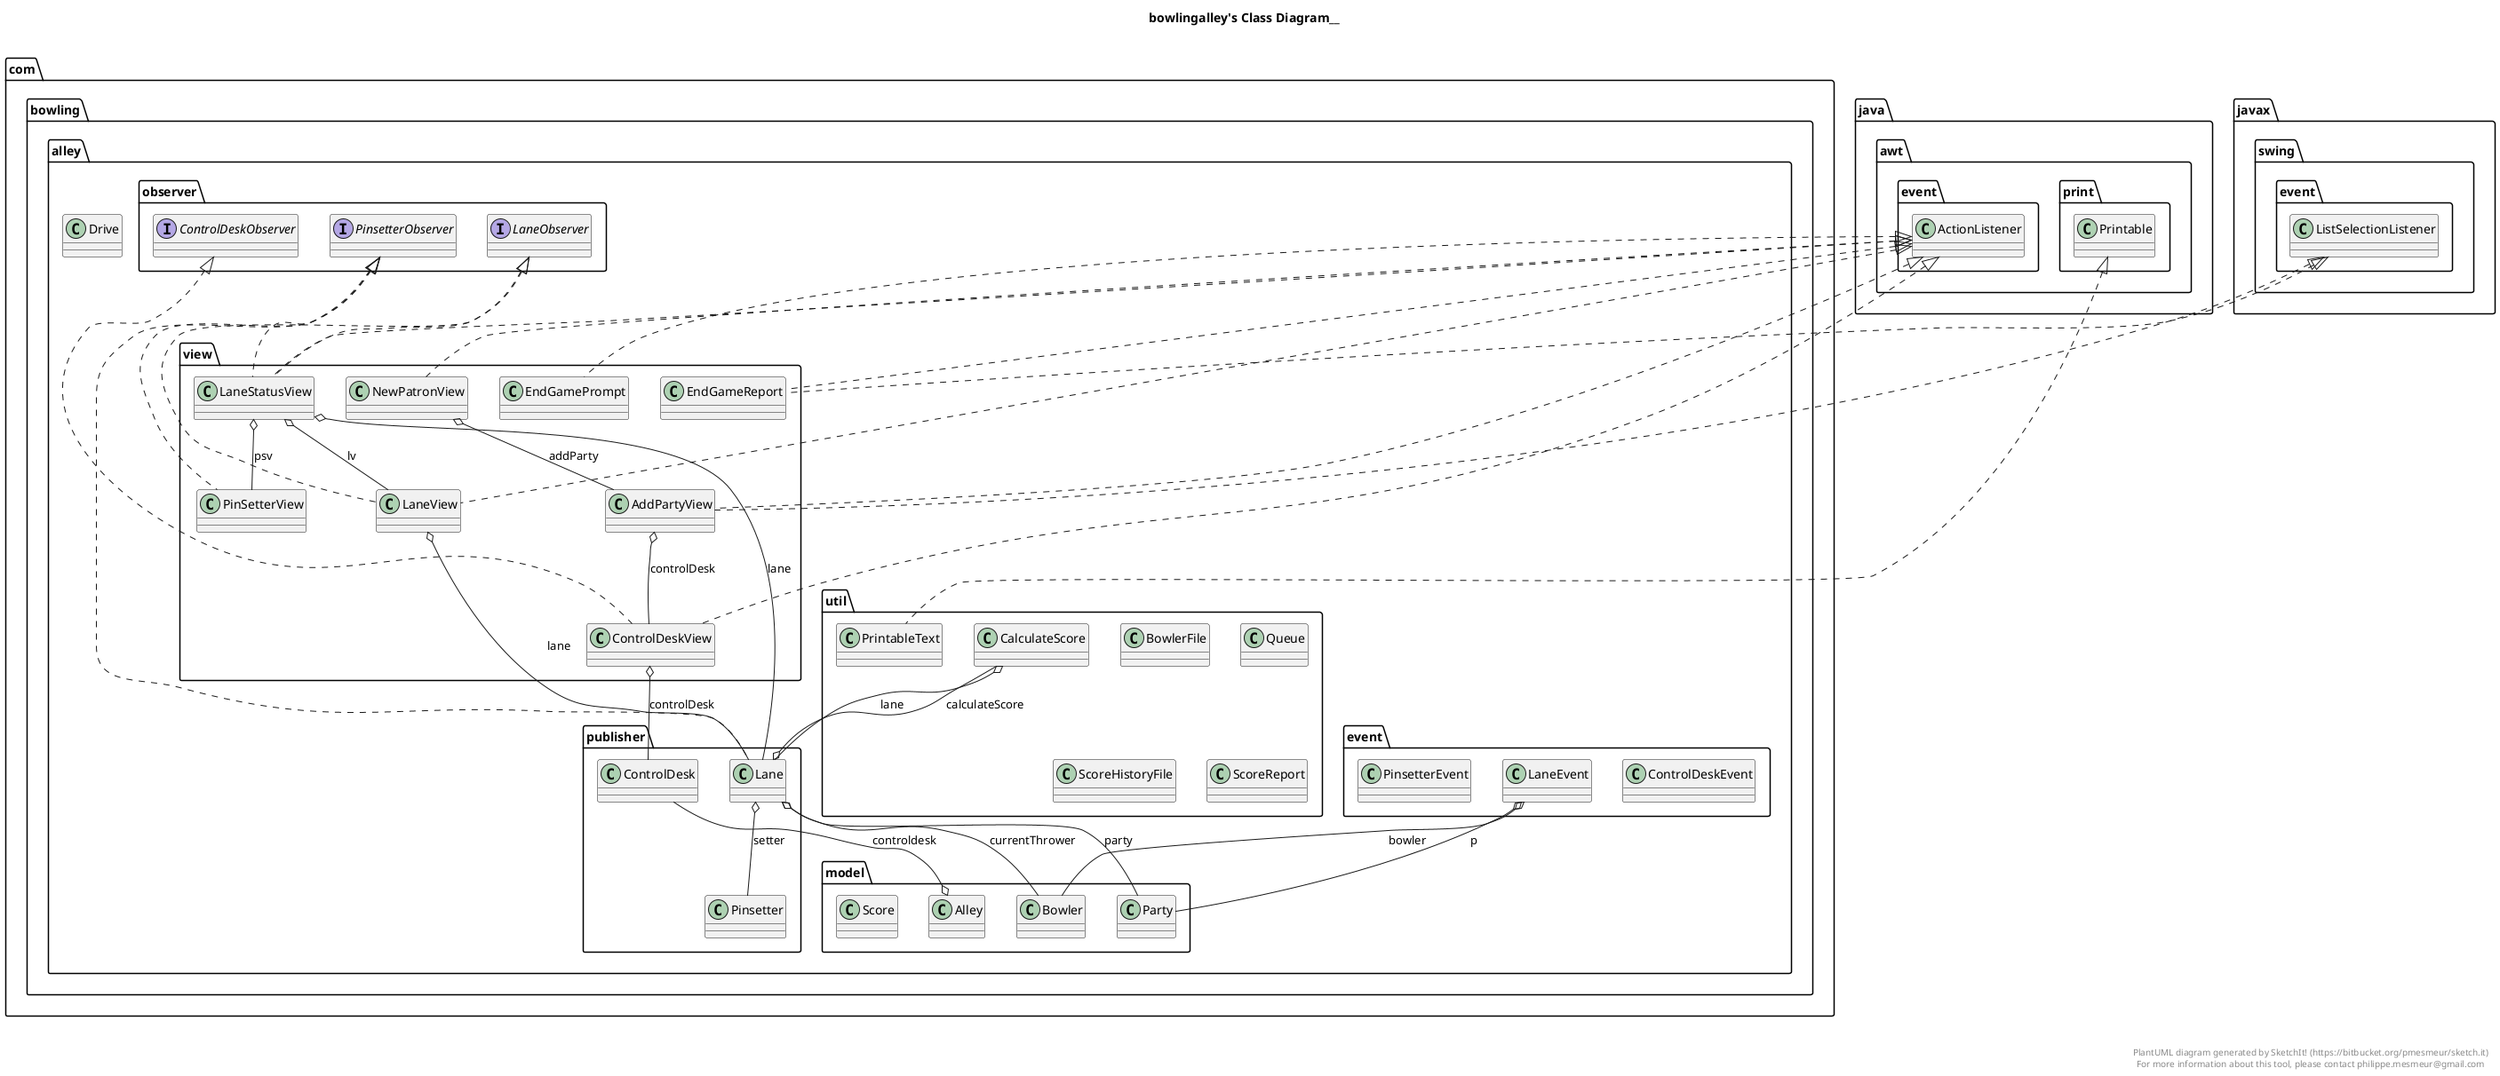 @startuml

title bowlingalley's Class Diagram__\n

  namespace com.bowling.alley {
    class com.bowling.alley.Drive {
    }
  }
  

  namespace com.bowling.alley {
    namespace event {
      class com.bowling.alley.event.ControlDeskEvent {
      }
    }
  }
  

  namespace com.bowling.alley {
    namespace event {
      class com.bowling.alley.event.LaneEvent {
      }
    }
  }
  

  namespace com.bowling.alley {
    namespace event {
      class com.bowling.alley.event.PinsetterEvent {
      }
    }
  }
  

  namespace com.bowling.alley {
    namespace model {
      class com.bowling.alley.model.Alley {
      }
    }
  }
  

  namespace com.bowling.alley {
    namespace model {
      class com.bowling.alley.model.Bowler {
      }
    }
  }
  

  namespace com.bowling.alley {
    namespace model {
      class com.bowling.alley.model.Party {
      }
    }
  }
  

  namespace com.bowling.alley {
    namespace model {
      class com.bowling.alley.model.Score {
      }
    }
  }
  

  namespace com.bowling.alley {
    namespace observer {
      interface com.bowling.alley.observer.ControlDeskObserver {
      }
    }
  }
  

  namespace com.bowling.alley {
    namespace observer {
      interface com.bowling.alley.observer.LaneObserver {
      }
    }
  }
  

  namespace com.bowling.alley {
    namespace observer {
      interface com.bowling.alley.observer.PinsetterObserver {
      }
    }
  }
  

  namespace com.bowling.alley {
    namespace publisher {
      class com.bowling.alley.publisher.ControlDesk {
      }
    }
  }
  

  namespace com.bowling.alley {
    namespace publisher {
      class com.bowling.alley.publisher.Lane {
      }
    }
  }
  

  namespace com.bowling.alley {
    namespace publisher {
      class com.bowling.alley.publisher.Pinsetter {
      }
    }
  }
  

  namespace com.bowling.alley {
    namespace util {
      class com.bowling.alley.util.BowlerFile {
      }
    }
  }
  

  namespace com.bowling.alley {
    namespace util {
      class com.bowling.alley.util.CalculateScore {
      }
    }
  }
  

  namespace com.bowling.alley {
    namespace util {
      class com.bowling.alley.util.PrintableText {
      }
    }
  }
  

  namespace com.bowling.alley {
    namespace util {
      class com.bowling.alley.util.Queue {
      }
    }
  }
  

  namespace com.bowling.alley {
    namespace util {
      class com.bowling.alley.util.ScoreHistoryFile {
      }
    }
  }
  

  namespace com.bowling.alley {
    namespace util {
      class com.bowling.alley.util.ScoreReport {
      }
    }
  }
  

  namespace com.bowling.alley {
    namespace view {
      class com.bowling.alley.view.AddPartyView {
      }
    }
  }
  

  namespace com.bowling.alley {
    namespace view {
      class com.bowling.alley.view.ControlDeskView {
      }
    }
  }
  

  namespace com.bowling.alley {
    namespace view {
      class com.bowling.alley.view.EndGamePrompt {
      }
    }
  }
  

  namespace com.bowling.alley {
    namespace view {
      class com.bowling.alley.view.EndGameReport {
      }
    }
  }
  

  namespace com.bowling.alley {
    namespace view {
      class com.bowling.alley.view.LaneStatusView {
      }
    }
  }
  

  namespace com.bowling.alley {
    namespace view {
      class com.bowling.alley.view.LaneView {
      }
    }
  }
  

  namespace com.bowling.alley {
    namespace view {
      class com.bowling.alley.view.NewPatronView {
      }
    }
  }
  

  namespace com.bowling.alley {
    namespace view {
      class com.bowling.alley.view.PinSetterView {
      }
    }
  }
  

  com.bowling.alley.event.LaneEvent o-- com.bowling.alley.model.Bowler : bowler
  com.bowling.alley.event.LaneEvent o-- com.bowling.alley.model.Party : p
  com.bowling.alley.model.Alley o-- com.bowling.alley.publisher.ControlDesk : controldesk
  com.bowling.alley.publisher.Lane .up.|> com.bowling.alley.observer.PinsetterObserver
  com.bowling.alley.publisher.Lane o-- com.bowling.alley.util.CalculateScore : calculateScore
  com.bowling.alley.publisher.Lane o-- com.bowling.alley.model.Bowler : currentThrower
  com.bowling.alley.publisher.Lane o-- com.bowling.alley.model.Party : party
  com.bowling.alley.publisher.Lane o-- com.bowling.alley.publisher.Pinsetter : setter
  com.bowling.alley.util.CalculateScore o-- com.bowling.alley.publisher.Lane : lane
  com.bowling.alley.util.PrintableText .up.|> java.awt.print.Printable
  com.bowling.alley.view.AddPartyView .up.|> java.awt.event.ActionListener
  com.bowling.alley.view.AddPartyView .up.|> javax.swing.event.ListSelectionListener
  com.bowling.alley.view.AddPartyView o-- com.bowling.alley.view.ControlDeskView : controlDesk
  com.bowling.alley.view.ControlDeskView .up.|> com.bowling.alley.observer.ControlDeskObserver
  com.bowling.alley.view.ControlDeskView .up.|> java.awt.event.ActionListener
  com.bowling.alley.view.ControlDeskView o-- com.bowling.alley.publisher.ControlDesk : controlDesk
  com.bowling.alley.view.EndGamePrompt .up.|> java.awt.event.ActionListener
  com.bowling.alley.view.EndGameReport .up.|> java.awt.event.ActionListener
  com.bowling.alley.view.EndGameReport .up.|> javax.swing.event.ListSelectionListener
  com.bowling.alley.view.LaneStatusView .up.|> com.bowling.alley.observer.LaneObserver
  com.bowling.alley.view.LaneStatusView .up.|> com.bowling.alley.observer.PinsetterObserver
  com.bowling.alley.view.LaneStatusView .up.|> java.awt.event.ActionListener
  com.bowling.alley.view.LaneStatusView o-- com.bowling.alley.publisher.Lane : lane
  com.bowling.alley.view.LaneStatusView o-- com.bowling.alley.view.LaneView : lv
  com.bowling.alley.view.LaneStatusView o-- com.bowling.alley.view.PinSetterView : psv
  com.bowling.alley.view.LaneView .up.|> com.bowling.alley.observer.LaneObserver
  com.bowling.alley.view.LaneView .up.|> java.awt.event.ActionListener
  com.bowling.alley.view.LaneView o-- com.bowling.alley.publisher.Lane : lane
  com.bowling.alley.view.NewPatronView .up.|> java.awt.event.ActionListener
  com.bowling.alley.view.NewPatronView o-- com.bowling.alley.view.AddPartyView : addParty
  com.bowling.alley.view.PinSetterView .up.|> com.bowling.alley.observer.PinsetterObserver


right footer


PlantUML diagram generated by SketchIt! (https://bitbucket.org/pmesmeur/sketch.it)
For more information about this tool, please contact philippe.mesmeur@gmail.com
endfooter

@enduml
